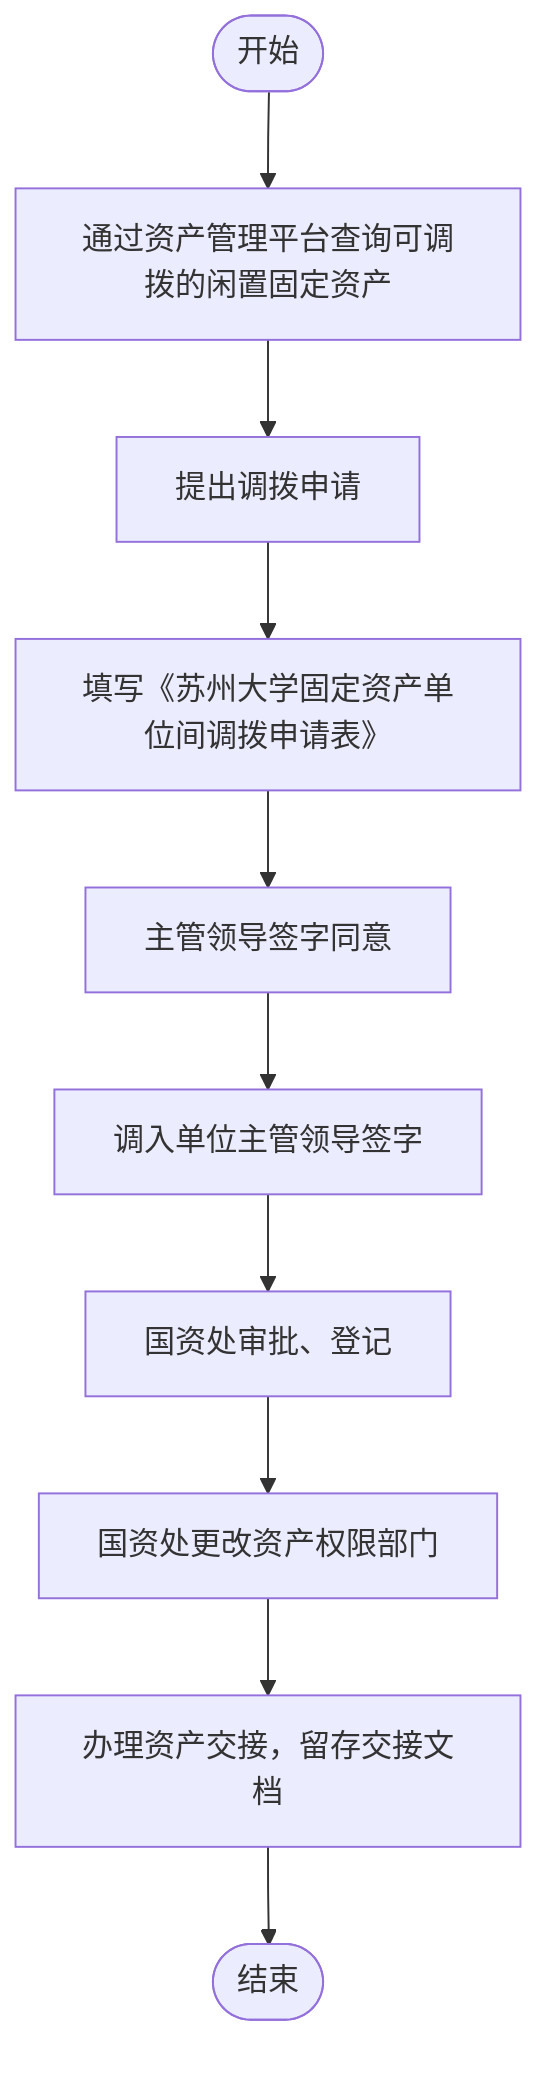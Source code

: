 flowchart TD
    Start(["开始"]) --> Query[通过资产管理平台查询可调拨的闲置固定资产]
    Query --> Apply[提出调拨申请]
    Apply --> Fill[填写《苏州大学固定资产单位间调拨申请表》]
    Fill --> Approve1[主管领导签字同意]
    Approve1 --> Approve2[调入单位主管领导签字]
    Approve2 --> Review[国资处审批、登记]
    Review --> Change[国资处更改资产权限部门]
    Change --> Handover[办理资产交接，留存交接文档]
    Handover --> End(["结束"])